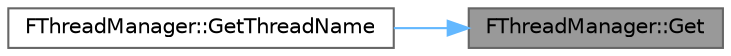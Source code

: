 digraph "FThreadManager::Get"
{
 // INTERACTIVE_SVG=YES
 // LATEX_PDF_SIZE
  bgcolor="transparent";
  edge [fontname=Helvetica,fontsize=10,labelfontname=Helvetica,labelfontsize=10];
  node [fontname=Helvetica,fontsize=10,shape=box,height=0.2,width=0.4];
  rankdir="RL";
  Node1 [id="Node000001",label="FThreadManager::Get",height=0.2,width=0.4,color="gray40", fillcolor="grey60", style="filled", fontcolor="black",tooltip="Access to the singleton object."];
  Node1 -> Node2 [id="edge1_Node000001_Node000002",dir="back",color="steelblue1",style="solid",tooltip=" "];
  Node2 [id="Node000002",label="FThreadManager::GetThreadName",height=0.2,width=0.4,color="grey40", fillcolor="white", style="filled",URL="$da/d52/classFThreadManager.html#a42168e2a7a48559f5ed34b343027ba87",tooltip="Returns the name of a thread given its TLS id."];
}
